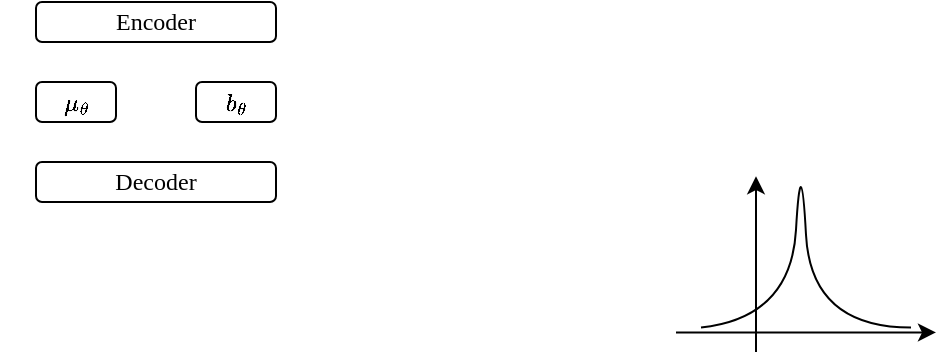 <mxfile version="20.8.20" type="github">
  <diagram name="第 1 页" id="WZoYwk3wwYUyAOIoJLB3">
    <mxGraphModel dx="1050" dy="549" grid="1" gridSize="10" guides="1" tooltips="1" connect="1" arrows="1" fold="1" page="1" pageScale="1" pageWidth="827" pageHeight="1169" math="1" shadow="0">
      <root>
        <mxCell id="0" />
        <mxCell id="1" parent="0" />
        <mxCell id="mre6Zo7Zg69XgWqU70oJ-1" value="&lt;font&gt;Encoder&lt;/font&gt;" style="rounded=1;whiteSpace=wrap;html=1;fontFamily=Times New Roman;" vertex="1" parent="1">
          <mxGeometry x="120" y="80" width="120" height="20" as="geometry" />
        </mxCell>
        <mxCell id="mre6Zo7Zg69XgWqU70oJ-2" value="&lt;font&gt;Decoder&lt;/font&gt;" style="rounded=1;whiteSpace=wrap;html=1;fontFamily=Times New Roman;" vertex="1" parent="1">
          <mxGeometry x="120" y="160" width="120" height="20" as="geometry" />
        </mxCell>
        <mxCell id="mre6Zo7Zg69XgWqU70oJ-3" value="$$\mu_\theta$$" style="rounded=1;whiteSpace=wrap;html=1;fontFamily=Times New Roman;" vertex="1" parent="1">
          <mxGeometry x="120" y="120" width="40" height="20" as="geometry" />
        </mxCell>
        <mxCell id="mre6Zo7Zg69XgWqU70oJ-4" value="$$b_\theta$$" style="rounded=1;whiteSpace=wrap;html=1;fontFamily=Times New Roman;" vertex="1" parent="1">
          <mxGeometry x="200" y="120" width="40" height="20" as="geometry" />
        </mxCell>
        <mxCell id="mre6Zo7Zg69XgWqU70oJ-10" value="" style="group" vertex="1" connectable="0" parent="1">
          <mxGeometry x="440" y="150" width="130" height="105" as="geometry" />
        </mxCell>
        <mxCell id="mre6Zo7Zg69XgWqU70oJ-7" value="" style="endArrow=none;html=1;fontFamily=Times New Roman;curved=1;" edge="1" parent="mre6Zo7Zg69XgWqU70oJ-10">
          <mxGeometry width="50" height="50" relative="1" as="geometry">
            <mxPoint x="12.5" y="92.791" as="sourcePoint" />
            <mxPoint x="117.5" y="92.791" as="targetPoint" />
            <Array as="points">
              <mxPoint x="57.5" y="87.907" />
              <mxPoint x="62.5" />
              <mxPoint x="67.5" y="92.791" />
            </Array>
          </mxGeometry>
        </mxCell>
        <mxCell id="mre6Zo7Zg69XgWqU70oJ-8" value="" style="endArrow=classic;html=1;fontFamily=Times New Roman;curved=1;" edge="1" parent="mre6Zo7Zg69XgWqU70oJ-10">
          <mxGeometry width="50" height="50" relative="1" as="geometry">
            <mxPoint x="40" y="105" as="sourcePoint" />
            <mxPoint x="40" y="17.093" as="targetPoint" />
          </mxGeometry>
        </mxCell>
        <mxCell id="mre6Zo7Zg69XgWqU70oJ-9" value="" style="endArrow=classic;html=1;fontFamily=Times New Roman;curved=1;" edge="1" parent="mre6Zo7Zg69XgWqU70oJ-10">
          <mxGeometry width="50" height="50" relative="1" as="geometry">
            <mxPoint y="95.233" as="sourcePoint" />
            <mxPoint x="130" y="95.233" as="targetPoint" />
          </mxGeometry>
        </mxCell>
      </root>
    </mxGraphModel>
  </diagram>
</mxfile>
